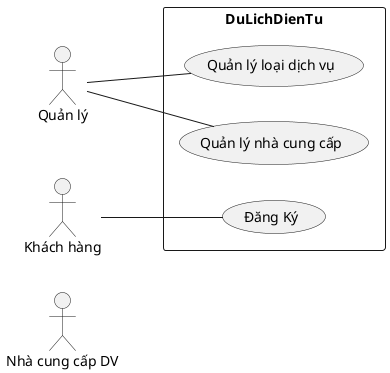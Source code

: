 @startuml Hệ Thống Sàn điện tử
left to right direction
actor "Nhà cung cấp DV" as NCC
actor "Quản lý" as QL
actor "Khách hàng" as KH 

rectangle DuLichDienTu {
    
  usecase "Quản lý loại dịch vụ" as LDV
  usecase "Quản lý nhà cung cấp" as QLNCC
  usecase "Đăng Ký" as DangKy
}
QL -- LDV
QL -- QLNCC
KH -- DangKy
@enduml